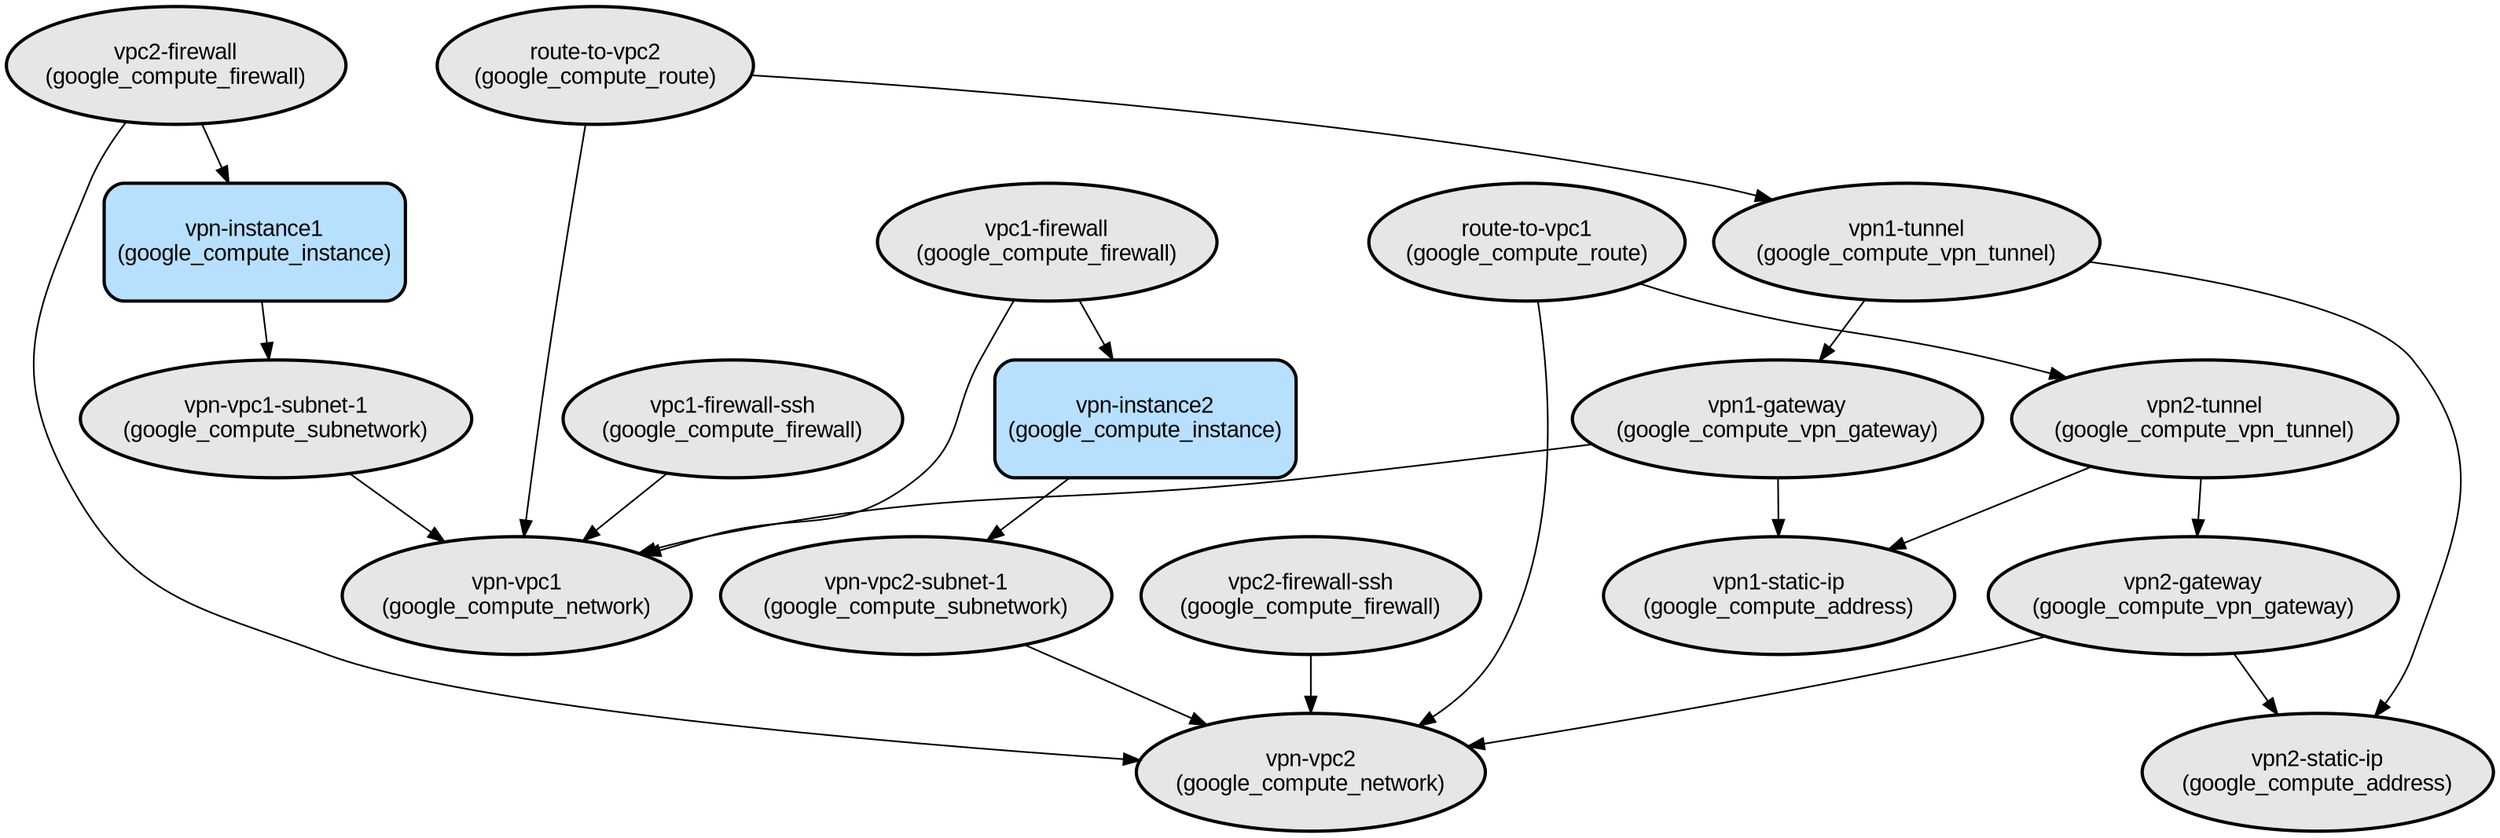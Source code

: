 digraph INFRA {
  node [ color = "black", fillcolor = "#E6E6E6", height =1, style = "filled,bold,rounded", fontname = "Arial" ];
  "vpn-vpc1" [ label = "vpn-vpc1
(google_compute_network)" ];
  "vpn-vpc2" [ label = "vpn-vpc2
(google_compute_network)" ];
  "vpn-vpc1-subnet-1" [ label = "vpn-vpc1-subnet-1
(google_compute_subnetwork)" ];
  "vpn-vpc2-subnet-1" [ label = "vpn-vpc2-subnet-1
(google_compute_subnetwork)" ];
  "vpc1-firewall" [ label = "vpc1-firewall
(google_compute_firewall)" ];
  "vpc1-firewall-ssh" [ label = "vpc1-firewall-ssh
(google_compute_firewall)" ];
  "vpc2-firewall" [ label = "vpc2-firewall
(google_compute_firewall)" ];
  "vpc2-firewall-ssh" [ label = "vpc2-firewall-ssh
(google_compute_firewall)" ];
  "vpn-instance1" [ label = "vpn-instance1
(google_compute_instance)", shape =rectangle, fillcolor = "#B7E0FF" ];
  "vpn-instance2" [ label = "vpn-instance2
(google_compute_instance)", shape =rectangle, fillcolor = "#B7E0FF" ];
  "vpn1-static-ip" [ label = "vpn1-static-ip
(google_compute_address)" ];
  "vpn2-static-ip" [ label = "vpn2-static-ip
(google_compute_address)" ];
  "vpn1-gateway" [ label = "vpn1-gateway
(google_compute_vpn_gateway)" ];
  "vpn2-gateway" [ label = "vpn2-gateway
(google_compute_vpn_gateway)" ];
  "vpn1-tunnel" [ label = "vpn1-tunnel
(google_compute_vpn_tunnel)" ];
  "vpn2-tunnel" [ label = "vpn2-tunnel
(google_compute_vpn_tunnel)" ];
  "route-to-vpc2" [ label = "route-to-vpc2
(google_compute_route)" ];
  "route-to-vpc1" [ label = "route-to-vpc1
(google_compute_route)" ];
  "vpn-vpc1-subnet-1" -> "vpn-vpc1";
  "vpn-vpc2-subnet-1" -> "vpn-vpc2";
  "vpc1-firewall" -> "vpn-vpc1";
  "vpc1-firewall" -> "vpn-instance2";
  "vpc1-firewall-ssh" -> "vpn-vpc1";
  "vpc2-firewall" -> "vpn-vpc2";
  "vpc2-firewall" -> "vpn-instance1";
  "vpc2-firewall-ssh" -> "vpn-vpc2";
  "vpn-instance1" -> "vpn-vpc1-subnet-1";
  "vpn-instance2" -> "vpn-vpc2-subnet-1";
  "vpn1-gateway" -> "vpn-vpc1";
  "vpn1-gateway" -> "vpn1-static-ip";
  "vpn2-gateway" -> "vpn-vpc2";
  "vpn2-gateway" -> "vpn2-static-ip";
  "vpn1-tunnel" -> "vpn1-gateway";
  "vpn1-tunnel" -> "vpn2-static-ip";
  "vpn2-tunnel" -> "vpn2-gateway";
  "vpn2-tunnel" -> "vpn1-static-ip";
  "route-to-vpc2" -> "vpn-vpc1";
  "route-to-vpc2" -> "vpn1-tunnel";
  "route-to-vpc1" -> "vpn-vpc2";
  "route-to-vpc1" -> "vpn2-tunnel";
}
